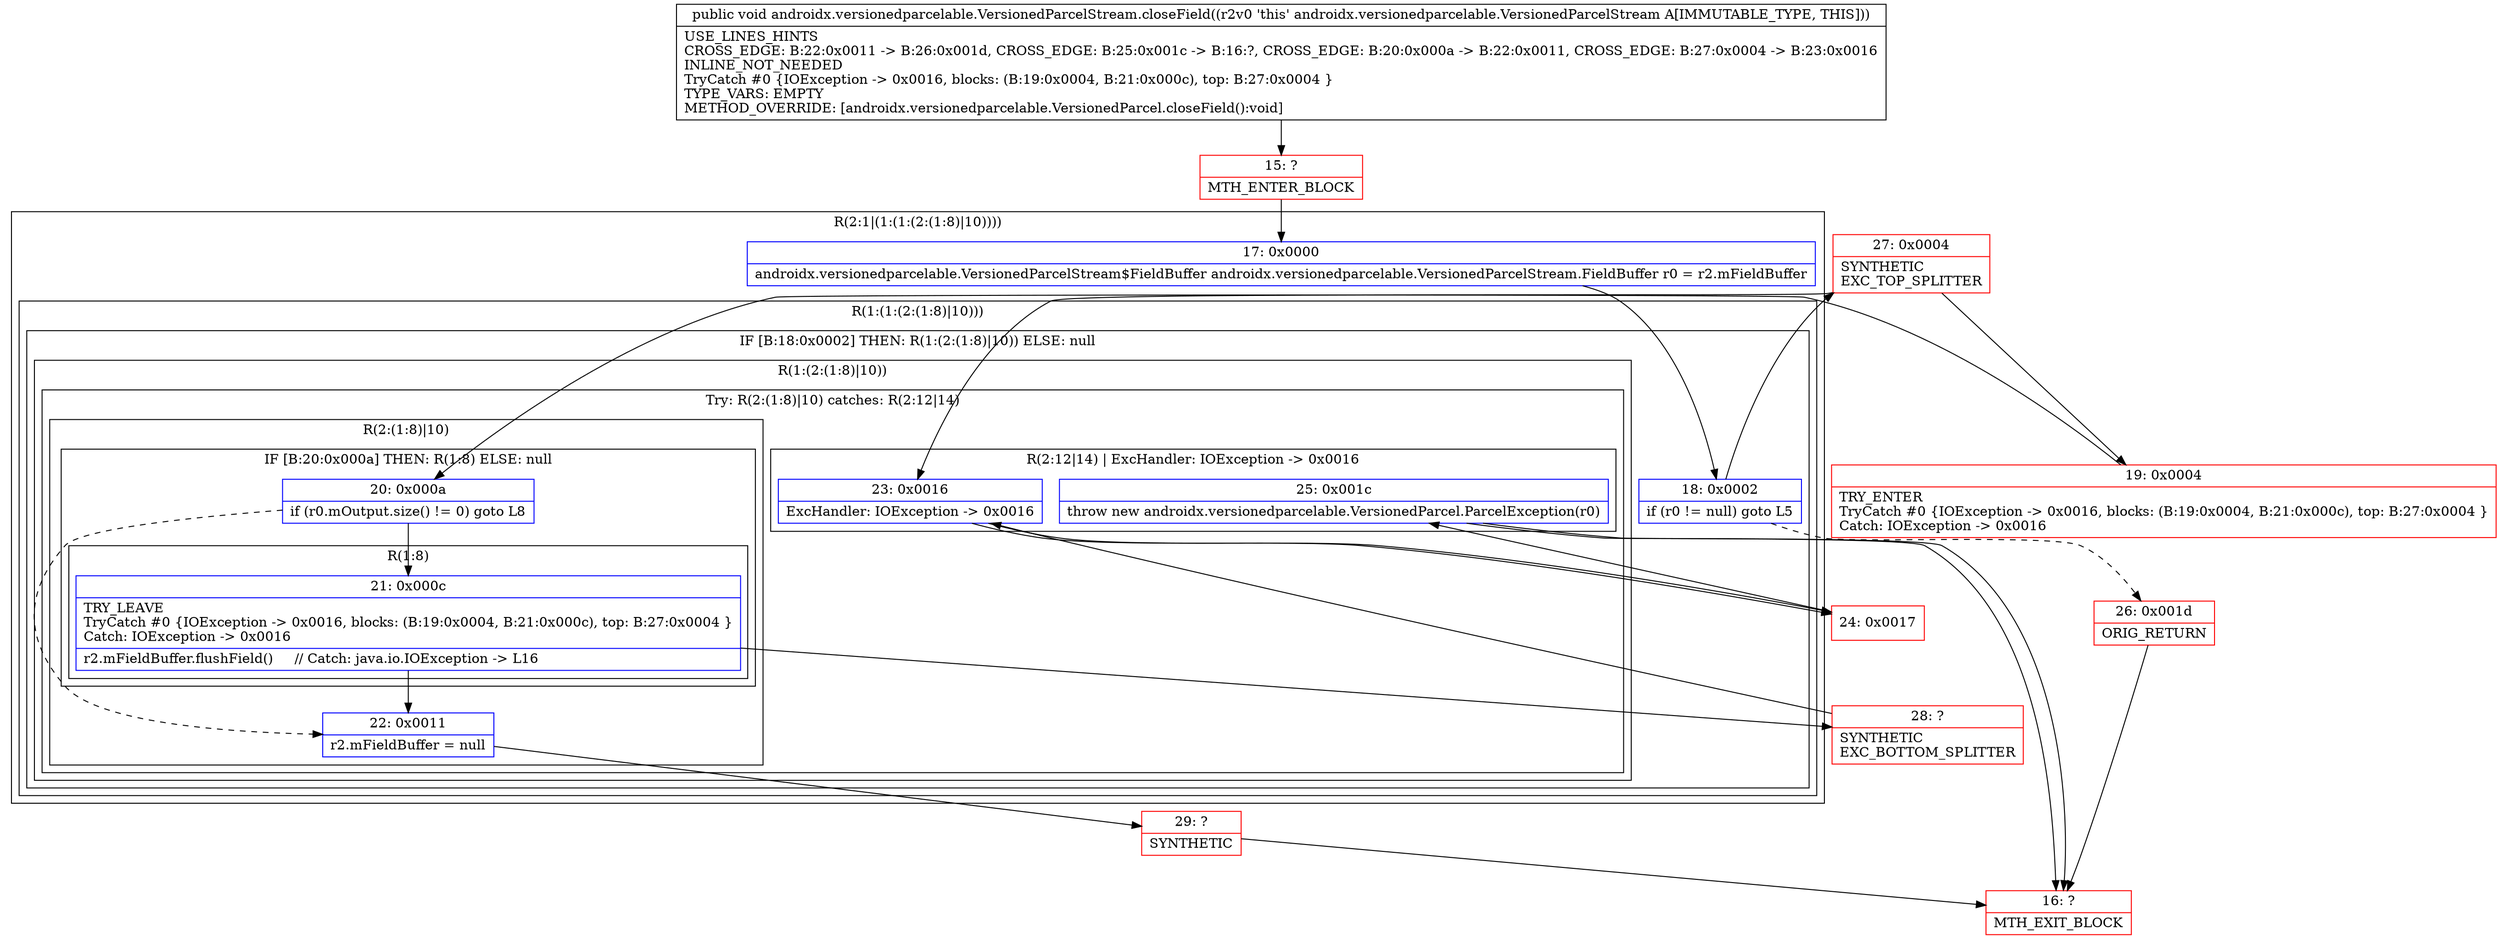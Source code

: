 digraph "CFG forandroidx.versionedparcelable.VersionedParcelStream.closeField()V" {
subgraph cluster_Region_449862589 {
label = "R(2:1|(1:(1:(2:(1:8)|10))))";
node [shape=record,color=blue];
Node_17 [shape=record,label="{17\:\ 0x0000|androidx.versionedparcelable.VersionedParcelStream$FieldBuffer androidx.versionedparcelable.VersionedParcelStream.FieldBuffer r0 = r2.mFieldBuffer\l}"];
subgraph cluster_Region_532076490 {
label = "R(1:(1:(2:(1:8)|10)))";
node [shape=record,color=blue];
subgraph cluster_IfRegion_668065538 {
label = "IF [B:18:0x0002] THEN: R(1:(2:(1:8)|10)) ELSE: null";
node [shape=record,color=blue];
Node_18 [shape=record,label="{18\:\ 0x0002|if (r0 != null) goto L5\l}"];
subgraph cluster_Region_1839080950 {
label = "R(1:(2:(1:8)|10))";
node [shape=record,color=blue];
subgraph cluster_TryCatchRegion_1161271862 {
label = "Try: R(2:(1:8)|10) catches: R(2:12|14)";
node [shape=record,color=blue];
subgraph cluster_Region_161692569 {
label = "R(2:(1:8)|10)";
node [shape=record,color=blue];
subgraph cluster_IfRegion_2041551168 {
label = "IF [B:20:0x000a] THEN: R(1:8) ELSE: null";
node [shape=record,color=blue];
Node_20 [shape=record,label="{20\:\ 0x000a|if (r0.mOutput.size() != 0) goto L8\l}"];
subgraph cluster_Region_545437152 {
label = "R(1:8)";
node [shape=record,color=blue];
Node_21 [shape=record,label="{21\:\ 0x000c|TRY_LEAVE\lTryCatch #0 \{IOException \-\> 0x0016, blocks: (B:19:0x0004, B:21:0x000c), top: B:27:0x0004 \}\lCatch: IOException \-\> 0x0016\l|r2.mFieldBuffer.flushField()     \/\/ Catch: java.io.IOException \-\> L16\l}"];
}
}
Node_22 [shape=record,label="{22\:\ 0x0011|r2.mFieldBuffer = null\l}"];
}
subgraph cluster_Region_1009751443 {
label = "R(2:12|14) | ExcHandler: IOException \-\> 0x0016\l";
node [shape=record,color=blue];
Node_23 [shape=record,label="{23\:\ 0x0016|ExcHandler: IOException \-\> 0x0016\l}"];
Node_25 [shape=record,label="{25\:\ 0x001c|throw new androidx.versionedparcelable.VersionedParcel.ParcelException(r0)\l}"];
}
}
}
}
}
}
subgraph cluster_Region_1009751443 {
label = "R(2:12|14) | ExcHandler: IOException \-\> 0x0016\l";
node [shape=record,color=blue];
Node_23 [shape=record,label="{23\:\ 0x0016|ExcHandler: IOException \-\> 0x0016\l}"];
Node_25 [shape=record,label="{25\:\ 0x001c|throw new androidx.versionedparcelable.VersionedParcel.ParcelException(r0)\l}"];
}
Node_15 [shape=record,color=red,label="{15\:\ ?|MTH_ENTER_BLOCK\l}"];
Node_26 [shape=record,color=red,label="{26\:\ 0x001d|ORIG_RETURN\l}"];
Node_16 [shape=record,color=red,label="{16\:\ ?|MTH_EXIT_BLOCK\l}"];
Node_27 [shape=record,color=red,label="{27\:\ 0x0004|SYNTHETIC\lEXC_TOP_SPLITTER\l}"];
Node_19 [shape=record,color=red,label="{19\:\ 0x0004|TRY_ENTER\lTryCatch #0 \{IOException \-\> 0x0016, blocks: (B:19:0x0004, B:21:0x000c), top: B:27:0x0004 \}\lCatch: IOException \-\> 0x0016\l}"];
Node_28 [shape=record,color=red,label="{28\:\ ?|SYNTHETIC\lEXC_BOTTOM_SPLITTER\l}"];
Node_29 [shape=record,color=red,label="{29\:\ ?|SYNTHETIC\l}"];
Node_24 [shape=record,color=red,label="{24\:\ 0x0017}"];
MethodNode[shape=record,label="{public void androidx.versionedparcelable.VersionedParcelStream.closeField((r2v0 'this' androidx.versionedparcelable.VersionedParcelStream A[IMMUTABLE_TYPE, THIS]))  | USE_LINES_HINTS\lCROSS_EDGE: B:22:0x0011 \-\> B:26:0x001d, CROSS_EDGE: B:25:0x001c \-\> B:16:?, CROSS_EDGE: B:20:0x000a \-\> B:22:0x0011, CROSS_EDGE: B:27:0x0004 \-\> B:23:0x0016\lINLINE_NOT_NEEDED\lTryCatch #0 \{IOException \-\> 0x0016, blocks: (B:19:0x0004, B:21:0x000c), top: B:27:0x0004 \}\lTYPE_VARS: EMPTY\lMETHOD_OVERRIDE: [androidx.versionedparcelable.VersionedParcel.closeField():void]\l}"];
MethodNode -> Node_15;Node_17 -> Node_18;
Node_18 -> Node_26[style=dashed];
Node_18 -> Node_27;
Node_20 -> Node_21;
Node_20 -> Node_22[style=dashed];
Node_21 -> Node_22;
Node_21 -> Node_28;
Node_22 -> Node_29;
Node_23 -> Node_24;
Node_25 -> Node_16;
Node_23 -> Node_24;
Node_25 -> Node_16;
Node_15 -> Node_17;
Node_26 -> Node_16;
Node_27 -> Node_19;
Node_27 -> Node_23;
Node_19 -> Node_20;
Node_28 -> Node_23;
Node_29 -> Node_16;
Node_24 -> Node_25;
}

